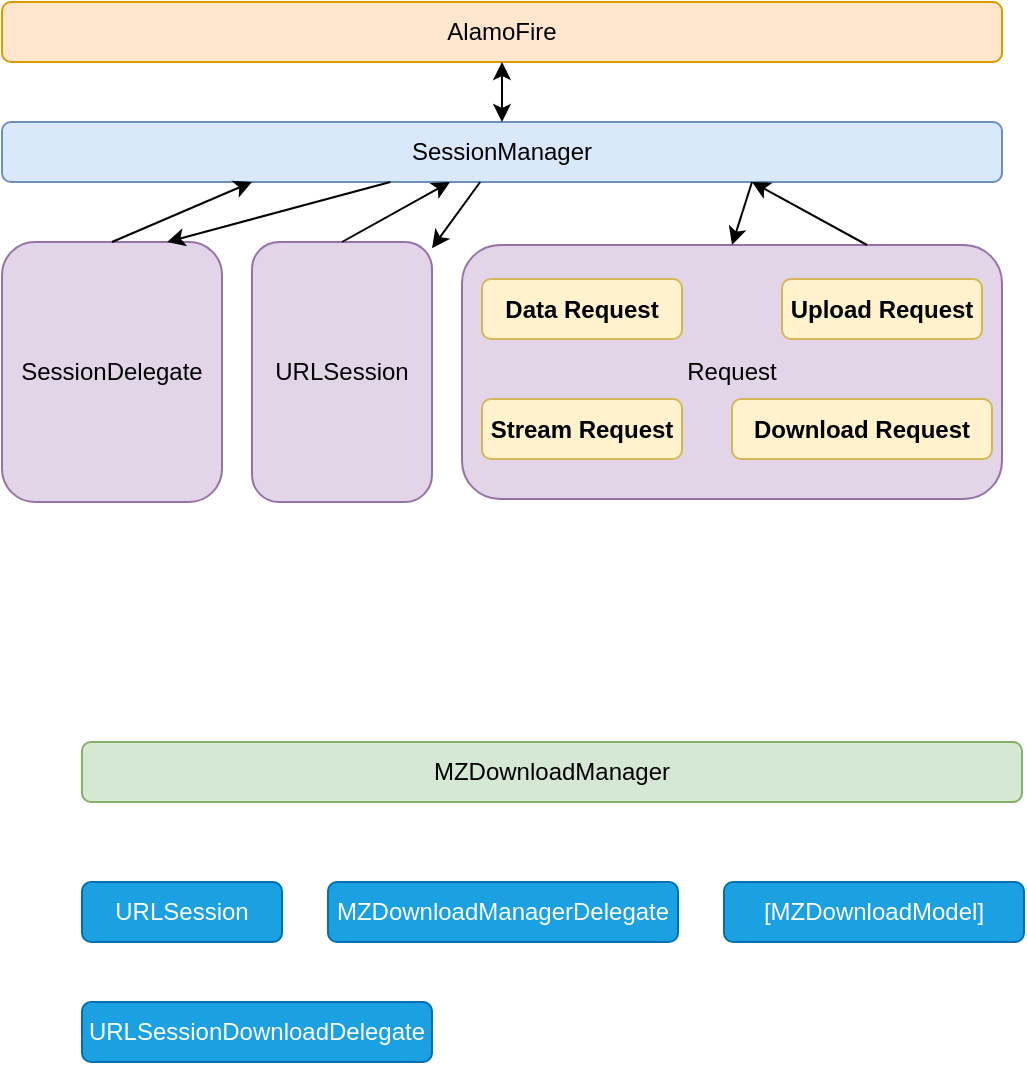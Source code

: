<mxfile version="12.3.2" type="device" pages="1"><diagram id="OWxkKxjZMv-z2dpGePQf" name="Page-1"><mxGraphModel dx="932" dy="711" grid="1" gridSize="10" guides="1" tooltips="1" connect="1" arrows="1" fold="1" page="1" pageScale="1" pageWidth="850" pageHeight="1100" math="0" shadow="0"><root><mxCell id="0"/><mxCell id="1" parent="0"/><mxCell id="2gRpIU98ACyNRPjLUBIW-23" value="Request" style="rounded=1;whiteSpace=wrap;html=1;fillColor=#e1d5e7;strokeColor=#9673a6;" vertex="1" parent="1"><mxGeometry x="410" y="241.5" width="270" height="127" as="geometry"/></mxCell><mxCell id="2gRpIU98ACyNRPjLUBIW-1" value="AlamoFire" style="rounded=1;whiteSpace=wrap;html=1;fillColor=#ffe6cc;strokeColor=#d79b00;" vertex="1" parent="1"><mxGeometry x="180" y="120" width="500" height="30" as="geometry"/></mxCell><mxCell id="2gRpIU98ACyNRPjLUBIW-2" value="SessionManager" style="rounded=1;whiteSpace=wrap;html=1;fillColor=#dae8fc;strokeColor=#6c8ebf;" vertex="1" parent="1"><mxGeometry x="180" y="180" width="500" height="30" as="geometry"/></mxCell><mxCell id="2gRpIU98ACyNRPjLUBIW-3" value="SessionDelegate" style="rounded=1;whiteSpace=wrap;html=1;fillColor=#e1d5e7;strokeColor=#9673a6;" vertex="1" parent="1"><mxGeometry x="180" y="240" width="110" height="130" as="geometry"/></mxCell><mxCell id="2gRpIU98ACyNRPjLUBIW-8" value="&lt;b&gt;Upload Request&lt;/b&gt;" style="rounded=1;whiteSpace=wrap;html=1;fillColor=#fff2cc;strokeColor=#d6b656;" vertex="1" parent="1"><mxGeometry x="570" y="258.5" width="100" height="30" as="geometry"/></mxCell><mxCell id="2gRpIU98ACyNRPjLUBIW-9" value="URLSession" style="rounded=1;whiteSpace=wrap;html=1;fillColor=#e1d5e7;strokeColor=#9673a6;" vertex="1" parent="1"><mxGeometry x="305" y="240" width="90" height="130" as="geometry"/></mxCell><mxCell id="2gRpIU98ACyNRPjLUBIW-10" value="" style="endArrow=classic;html=1;entryX=0.25;entryY=1;entryDx=0;entryDy=0;exitX=0.5;exitY=0;exitDx=0;exitDy=0;" edge="1" parent="1" source="2gRpIU98ACyNRPjLUBIW-3" target="2gRpIU98ACyNRPjLUBIW-2"><mxGeometry width="50" height="50" relative="1" as="geometry"><mxPoint x="180" y="330" as="sourcePoint"/><mxPoint x="230" y="280" as="targetPoint"/></mxGeometry></mxCell><mxCell id="2gRpIU98ACyNRPjLUBIW-13" value="" style="endArrow=classic;html=1;entryX=0.75;entryY=0;entryDx=0;entryDy=0;" edge="1" parent="1" source="2gRpIU98ACyNRPjLUBIW-2" target="2gRpIU98ACyNRPjLUBIW-3"><mxGeometry width="50" height="50" relative="1" as="geometry"><mxPoint x="270" y="340" as="sourcePoint"/><mxPoint x="320" y="290" as="targetPoint"/></mxGeometry></mxCell><mxCell id="2gRpIU98ACyNRPjLUBIW-16" value="" style="endArrow=classic;startArrow=classic;html=1;" edge="1" parent="1" source="2gRpIU98ACyNRPjLUBIW-2" target="2gRpIU98ACyNRPjLUBIW-1"><mxGeometry width="50" height="50" relative="1" as="geometry"><mxPoint x="340" y="210" as="sourcePoint"/><mxPoint x="390" y="160" as="targetPoint"/></mxGeometry></mxCell><mxCell id="2gRpIU98ACyNRPjLUBIW-19" value="&lt;b&gt;Stream Request&lt;/b&gt;" style="rounded=1;whiteSpace=wrap;html=1;fillColor=#fff2cc;strokeColor=#d6b656;" vertex="1" parent="1"><mxGeometry x="420" y="318.5" width="100" height="30" as="geometry"/></mxCell><mxCell id="2gRpIU98ACyNRPjLUBIW-20" value="&lt;b&gt;Data Request&lt;/b&gt;" style="rounded=1;whiteSpace=wrap;html=1;fillColor=#fff2cc;strokeColor=#d6b656;" vertex="1" parent="1"><mxGeometry x="420" y="258.5" width="100" height="30" as="geometry"/></mxCell><mxCell id="2gRpIU98ACyNRPjLUBIW-21" value="&lt;b&gt;Download Request&lt;/b&gt;" style="rounded=1;whiteSpace=wrap;html=1;fillColor=#fff2cc;strokeColor=#d6b656;" vertex="1" parent="1"><mxGeometry x="545" y="318.5" width="130" height="30" as="geometry"/></mxCell><mxCell id="2gRpIU98ACyNRPjLUBIW-24" value="" style="endArrow=classic;html=1;exitX=0.75;exitY=0;exitDx=0;exitDy=0;entryX=0.75;entryY=1;entryDx=0;entryDy=0;" edge="1" parent="1" source="2gRpIU98ACyNRPjLUBIW-23" target="2gRpIU98ACyNRPjLUBIW-2"><mxGeometry width="50" height="50" relative="1" as="geometry"><mxPoint x="245" y="250" as="sourcePoint"/><mxPoint x="480" y="210" as="targetPoint"/></mxGeometry></mxCell><mxCell id="2gRpIU98ACyNRPjLUBIW-25" value="" style="endArrow=classic;html=1;entryX=0.5;entryY=0;entryDx=0;entryDy=0;exitX=0.75;exitY=1;exitDx=0;exitDy=0;" edge="1" parent="1" source="2gRpIU98ACyNRPjLUBIW-2" target="2gRpIU98ACyNRPjLUBIW-23"><mxGeometry width="50" height="50" relative="1" as="geometry"><mxPoint x="315.0" y="220" as="sourcePoint"/><mxPoint x="272.5" y="250" as="targetPoint"/></mxGeometry></mxCell><mxCell id="2gRpIU98ACyNRPjLUBIW-27" value="" style="endArrow=classic;html=1;exitX=0.5;exitY=0;exitDx=0;exitDy=0;entryX=0.448;entryY=1;entryDx=0;entryDy=0;entryPerimeter=0;" edge="1" parent="1" source="2gRpIU98ACyNRPjLUBIW-9" target="2gRpIU98ACyNRPjLUBIW-2"><mxGeometry width="50" height="50" relative="1" as="geometry"><mxPoint x="255" y="260" as="sourcePoint"/><mxPoint x="325.0" y="230" as="targetPoint"/></mxGeometry></mxCell><mxCell id="2gRpIU98ACyNRPjLUBIW-28" value="" style="endArrow=classic;html=1;" edge="1" parent="1" source="2gRpIU98ACyNRPjLUBIW-2" target="2gRpIU98ACyNRPjLUBIW-9"><mxGeometry width="50" height="50" relative="1" as="geometry"><mxPoint x="325.0" y="230" as="sourcePoint"/><mxPoint x="282.5" y="260" as="targetPoint"/></mxGeometry></mxCell><mxCell id="2gRpIU98ACyNRPjLUBIW-31" value="&lt;span&gt;MZDownloadManager&lt;/span&gt;" style="rounded=1;whiteSpace=wrap;html=1;fillColor=#d5e8d4;strokeColor=#82b366;" vertex="1" parent="1"><mxGeometry x="220" y="490" width="470" height="30" as="geometry"/></mxCell><mxCell id="2gRpIU98ACyNRPjLUBIW-32" value="&lt;span&gt;URLSession&lt;/span&gt;" style="rounded=1;whiteSpace=wrap;html=1;fillColor=#1ba1e2;strokeColor=#006EAF;fontColor=#ffffff;" vertex="1" parent="1"><mxGeometry x="220" y="560" width="100" height="30" as="geometry"/></mxCell><mxCell id="2gRpIU98ACyNRPjLUBIW-34" value="&lt;span class=&quot;s1&quot;&gt;[&lt;/span&gt;&lt;span&gt;MZDownloadModel&lt;/span&gt;&lt;span class=&quot;s1&quot;&gt;]&lt;/span&gt;" style="rounded=1;whiteSpace=wrap;html=1;fillColor=#1ba1e2;strokeColor=#006EAF;fontColor=#ffffff;" vertex="1" parent="1"><mxGeometry x="541" y="560" width="150" height="30" as="geometry"/></mxCell><mxCell id="2gRpIU98ACyNRPjLUBIW-35" value="&lt;span&gt;MZDownloadManagerDelegate&lt;/span&gt;" style="rounded=1;whiteSpace=wrap;html=1;fillColor=#1ba1e2;strokeColor=#006EAF;fontColor=#ffffff;" vertex="1" parent="1"><mxGeometry x="343" y="560" width="175" height="30" as="geometry"/></mxCell><mxCell id="2gRpIU98ACyNRPjLUBIW-36" value="&lt;span&gt;URLSessionDownloadDelegate&lt;/span&gt;" style="rounded=1;whiteSpace=wrap;html=1;fillColor=#1ba1e2;strokeColor=#006EAF;fontColor=#ffffff;" vertex="1" parent="1"><mxGeometry x="220" y="620" width="175" height="30" as="geometry"/></mxCell></root></mxGraphModel></diagram></mxfile>
